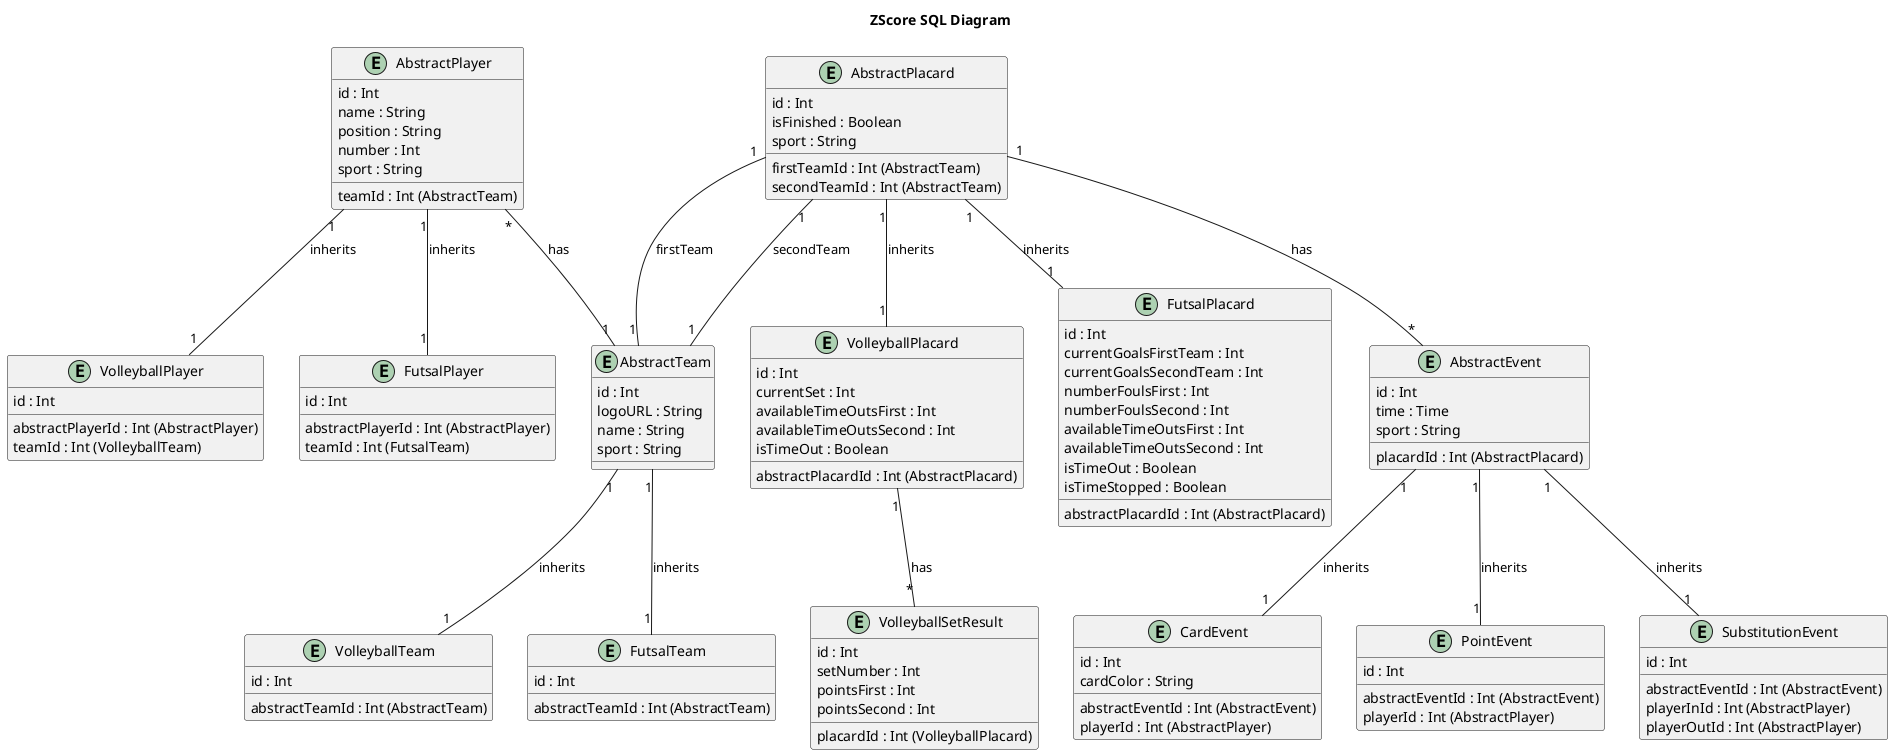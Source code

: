 @startuml
title ZScore SQL Diagram

entity AbstractPlacard {
    id : Int
    firstTeamId : Int (AbstractTeam)
    secondTeamId : Int (AbstractTeam)
    isFinished : Boolean
    sport : String
}

entity VolleyballPlacard {
    id : Int
    abstractPlacardId : Int (AbstractPlacard)
    currentSet : Int
    availableTimeOutsFirst : Int
    availableTimeOutsSecond : Int
    isTimeOut : Boolean
}

entity VolleyballSetResult {
    id : Int
    placardId : Int (VolleyballPlacard)
    setNumber : Int
    pointsFirst : Int
    pointsSecond : Int
}

entity FutsalPlacard {
    id : Int
    abstractPlacardId : Int (AbstractPlacard)
    currentGoalsFirstTeam : Int
    currentGoalsSecondTeam : Int
    numberFoulsFirst : Int
    numberFoulsSecond : Int
    availableTimeOutsFirst : Int
    availableTimeOutsSecond : Int
    isTimeOut : Boolean
    isTimeStopped : Boolean
}

entity AbstractTeam {
    id : Int
    logoURL : String
    name : String
    sport : String
}

entity VolleyballTeam {
    id : Int
    abstractTeamId : Int (AbstractTeam)
}

entity FutsalTeam {
    id : Int
    abstractTeamId : Int (AbstractTeam)
}

entity AbstractPlayer {
    id : Int
    name : String
    position : String
    number : Int
    teamId : Int (AbstractTeam)
    sport : String
}

entity VolleyballPlayer {
    id : Int
    abstractPlayerId : Int (AbstractPlayer)
    teamId : Int (VolleyballTeam)
}

entity FutsalPlayer {
    id : Int
    abstractPlayerId : Int (AbstractPlayer)
    teamId : Int (FutsalTeam)
}

entity AbstractEvent {
    id : Int
    time : Time
    sport : String
    placardId : Int (AbstractPlacard)
}

entity CardEvent {
    id : Int
    abstractEventId : Int (AbstractEvent)
    playerId : Int (AbstractPlayer)
    cardColor : String
}

entity PointEvent {
    id : Int
    abstractEventId : Int (AbstractEvent)
    playerId : Int (AbstractPlayer)
}

entity SubstitutionEvent {
    id : Int
    abstractEventId : Int (AbstractEvent)
    playerInId : Int (AbstractPlayer)
    playerOutId : Int (AbstractPlayer)
}

AbstractPlacard "1"--"*" AbstractEvent : "has"
AbstractPlacard "1"--"1" AbstractTeam : "firstTeam"
AbstractPlacard "1"--"1" AbstractTeam : "secondTeam"

VolleyballPlacard "1"-up-"1" AbstractPlacard : "inherits"
FutsalPlacard "1"-up-"1" AbstractPlacard : "inherits"

VolleyballPlacard "1"-down-"*" VolleyballSetResult : "has"

AbstractTeam "1"-up-"*" AbstractPlayer : "has"
VolleyballTeam "1"-up-"1" AbstractTeam : "inherits"
FutsalTeam "1"-up-"1" AbstractTeam : "inherits"

VolleyballPlayer "1"-up-"1" AbstractPlayer : "inherits"
FutsalPlayer "1"-up-"1" AbstractPlayer : "inherits"

AbstractEvent "1"-down-"1" CardEvent : "inherits"
AbstractEvent "1"-down-"1" PointEvent : "inherits"
AbstractEvent "1"-down-"1" SubstitutionEvent : "inherits"

@enduml
